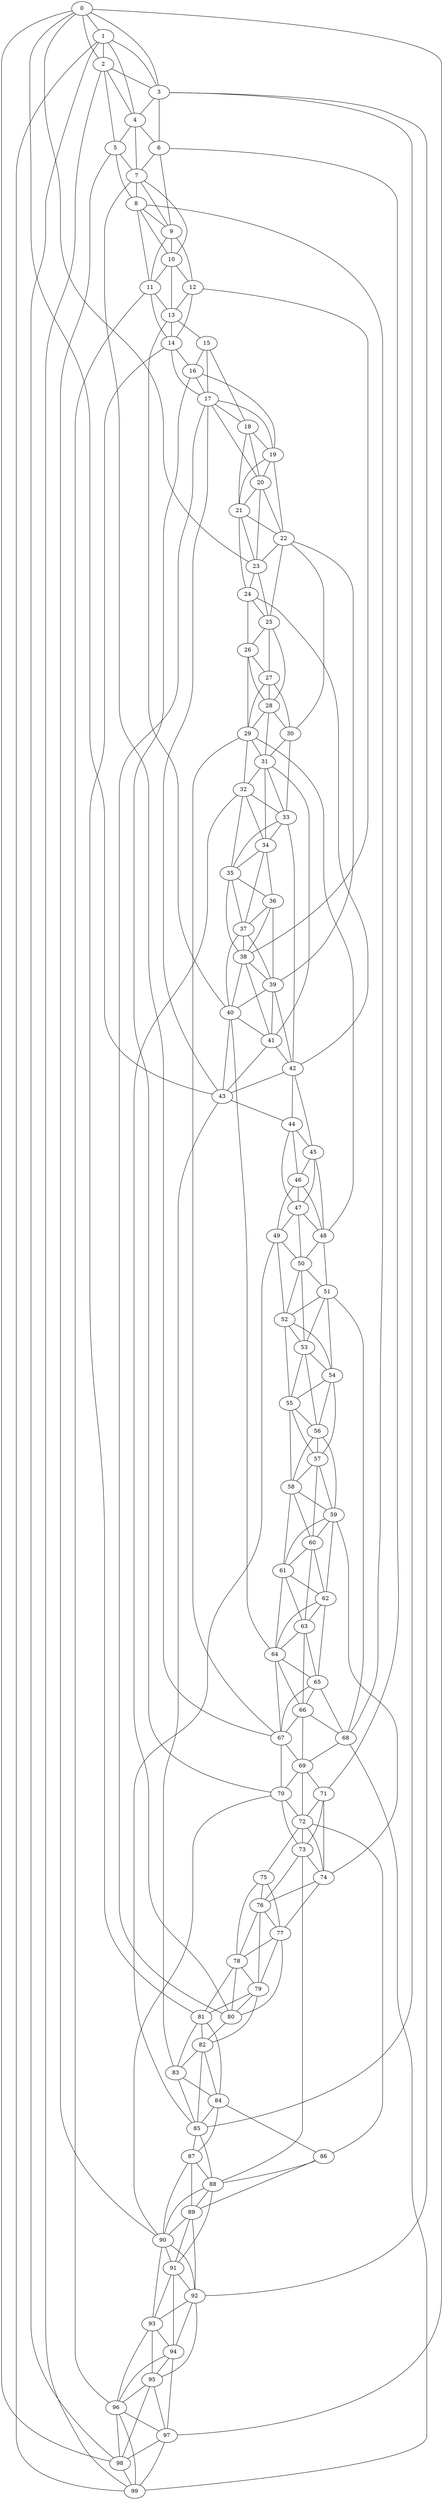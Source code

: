 strict graph "watts_strogatz_graph(100,6,0.1)" {
0;
1;
2;
3;
4;
5;
6;
7;
8;
9;
10;
11;
12;
13;
14;
15;
16;
17;
18;
19;
20;
21;
22;
23;
24;
25;
26;
27;
28;
29;
30;
31;
32;
33;
34;
35;
36;
37;
38;
39;
40;
41;
42;
43;
44;
45;
46;
47;
48;
49;
50;
51;
52;
53;
54;
55;
56;
57;
58;
59;
60;
61;
62;
63;
64;
65;
66;
67;
68;
69;
70;
71;
72;
73;
74;
75;
76;
77;
78;
79;
80;
81;
82;
83;
84;
85;
86;
87;
88;
89;
90;
91;
92;
93;
94;
95;
96;
97;
98;
99;
0 -- 1  [is_available=True, prob="1.0"];
0 -- 2  [is_available=True, prob="0.696410433086"];
0 -- 3  [is_available=True, prob="0.223011284257"];
0 -- 97  [is_available=True, prob="0.289595146927"];
0 -- 43  [is_available=True, prob="1.0"];
0 -- 98  [is_available=True, prob="0.313564375361"];
0 -- 23  [is_available=True, prob="0.485718793435"];
1 -- 2  [is_available=True, prob="0.593305813743"];
1 -- 99  [is_available=True, prob="1.0"];
1 -- 4  [is_available=True, prob="0.922018213059"];
1 -- 98  [is_available=True, prob="1.0"];
1 -- 3  [is_available=True, prob="0.855640070048"];
2 -- 3  [is_available=True, prob="0.521152554109"];
2 -- 4  [is_available=True, prob="0.98676785356"];
2 -- 5  [is_available=True, prob="0.821122776533"];
2 -- 99  [is_available=True, prob="1.0"];
3 -- 4  [is_available=True, prob="0.352124737458"];
3 -- 6  [is_available=True, prob="0.125192267915"];
3 -- 85  [is_available=True, prob="1.0"];
3 -- 92  [is_available=True, prob="0.699371971285"];
4 -- 5  [is_available=True, prob="1.0"];
4 -- 6  [is_available=True, prob="0.577515196373"];
4 -- 7  [is_available=True, prob="0.0453711548238"];
5 -- 7  [is_available=True, prob="0.0429925139309"];
5 -- 8  [is_available=True, prob="0.390472179033"];
5 -- 90  [is_available=True, prob="0.121281256692"];
6 -- 7  [is_available=True, prob="0.447398942793"];
6 -- 9  [is_available=True, prob="0.362906032352"];
6 -- 71  [is_available=True, prob="0.764402594363"];
7 -- 67  [is_available=True, prob="0.455160198942"];
7 -- 8  [is_available=True, prob="0.904126538165"];
7 -- 9  [is_available=True, prob="1.0"];
7 -- 10  [is_available=True, prob="1.0"];
8 -- 68  [is_available=True, prob="1.0"];
8 -- 9  [is_available=True, prob="1.0"];
8 -- 10  [is_available=True, prob="0.611744147609"];
8 -- 11  [is_available=True, prob="0.672128638741"];
9 -- 10  [is_available=True, prob="1.0"];
9 -- 11  [is_available=True, prob="1.0"];
9 -- 12  [is_available=True, prob="0.913175376404"];
10 -- 11  [is_available=True, prob="1.0"];
10 -- 12  [is_available=True, prob="0.195475685881"];
10 -- 13  [is_available=True, prob="0.478091815042"];
11 -- 96  [is_available=True, prob="1.0"];
11 -- 13  [is_available=True, prob="0.963665541518"];
11 -- 14  [is_available=True, prob="0.027849768807"];
12 -- 38  [is_available=True, prob="0.636196169615"];
12 -- 13  [is_available=True, prob="0.198216222991"];
12 -- 14  [is_available=True, prob="0.81750945283"];
13 -- 40  [is_available=True, prob="0.194276208607"];
13 -- 14  [is_available=True, prob="0.522792357679"];
13 -- 15  [is_available=True, prob="0.291121730931"];
14 -- 81  [is_available=True, prob="0.498441576297"];
14 -- 16  [is_available=True, prob="0.628923433012"];
14 -- 17  [is_available=True, prob="1.0"];
15 -- 16  [is_available=True, prob="0.976424904978"];
15 -- 17  [is_available=True, prob="0.399850350089"];
15 -- 18  [is_available=True, prob="1.0"];
16 -- 70  [is_available=True, prob="0.954761619791"];
16 -- 17  [is_available=True, prob="0.118687298786"];
16 -- 19  [is_available=True, prob="0.217475954342"];
17 -- 80  [is_available=True, prob="0.550741046579"];
17 -- 43  [is_available=True, prob="0.370621194258"];
17 -- 18  [is_available=True, prob="1.0"];
17 -- 19  [is_available=True, prob="0.879967966641"];
17 -- 20  [is_available=True, prob="1.0"];
18 -- 19  [is_available=True, prob="1.0"];
18 -- 20  [is_available=True, prob="0.979762745803"];
18 -- 21  [is_available=True, prob="0.714192091013"];
19 -- 20  [is_available=True, prob="0.0185480208465"];
19 -- 21  [is_available=True, prob="0.165921177964"];
19 -- 22  [is_available=True, prob="0.761907721604"];
20 -- 21  [is_available=True, prob="0.474389566793"];
20 -- 22  [is_available=True, prob="0.662993315791"];
20 -- 23  [is_available=True, prob="1.0"];
21 -- 22  [is_available=True, prob="0.79397131902"];
21 -- 23  [is_available=True, prob="0.000390127181862"];
21 -- 24  [is_available=True, prob="1.0"];
22 -- 39  [is_available=True, prob="0.28645563882"];
22 -- 23  [is_available=True, prob="0.329820130959"];
22 -- 25  [is_available=True, prob="0.531276312257"];
22 -- 30  [is_available=True, prob="0.169222857738"];
23 -- 24  [is_available=True, prob="0.109390665112"];
23 -- 25  [is_available=True, prob="0.790704568729"];
24 -- 42  [is_available=True, prob="0.933626383933"];
24 -- 25  [is_available=True, prob="0.54984763658"];
24 -- 26  [is_available=True, prob="0.814637289536"];
25 -- 26  [is_available=True, prob="0.667965373806"];
25 -- 27  [is_available=True, prob="0.159898242543"];
25 -- 28  [is_available=True, prob="1.0"];
26 -- 27  [is_available=True, prob="0.439442668887"];
26 -- 28  [is_available=True, prob="0.910648806299"];
26 -- 29  [is_available=True, prob="0.0290371636919"];
27 -- 28  [is_available=True, prob="0.733267473557"];
27 -- 29  [is_available=True, prob="1.0"];
27 -- 30  [is_available=True, prob="0.88117830891"];
28 -- 29  [is_available=True, prob="0.355797150082"];
28 -- 30  [is_available=True, prob="0.513660124701"];
28 -- 31  [is_available=True, prob="0.912238652678"];
29 -- 32  [is_available=True, prob="0.462423772974"];
29 -- 67  [is_available=True, prob="0.0660305610711"];
29 -- 48  [is_available=True, prob="0.786594966348"];
29 -- 31  [is_available=True, prob="0.534411468986"];
30 -- 33  [is_available=True, prob="0.961395012569"];
30 -- 31  [is_available=True, prob="0.296016253957"];
31 -- 32  [is_available=True, prob="0.929399911942"];
31 -- 33  [is_available=True, prob="0.47389576378"];
31 -- 34  [is_available=True, prob="0.081401682622"];
31 -- 41  [is_available=True, prob="0.0279958845184"];
32 -- 33  [is_available=True, prob="0.992111620041"];
32 -- 34  [is_available=True, prob="0.0844897122774"];
32 -- 35  [is_available=True, prob="1.0"];
32 -- 80  [is_available=True, prob="0.0357434019243"];
33 -- 34  [is_available=True, prob="0.830097531261"];
33 -- 35  [is_available=True, prob="1.0"];
33 -- 42  [is_available=True, prob="0.369239906169"];
34 -- 35  [is_available=True, prob="0.323486036353"];
34 -- 36  [is_available=True, prob="0.14630774808"];
34 -- 37  [is_available=True, prob="0.63849662221"];
35 -- 36  [is_available=True, prob="0.0617843007874"];
35 -- 37  [is_available=True, prob="0.240010842597"];
35 -- 38  [is_available=True, prob="0.789204118426"];
36 -- 37  [is_available=True, prob="0.473282978135"];
36 -- 38  [is_available=True, prob="0.615709184181"];
36 -- 39  [is_available=True, prob="1.0"];
37 -- 38  [is_available=True, prob="0.205895327947"];
37 -- 39  [is_available=True, prob="0.840998785591"];
37 -- 40  [is_available=True, prob="1.0"];
38 -- 39  [is_available=True, prob="1.0"];
38 -- 40  [is_available=True, prob="0.612509438647"];
38 -- 41  [is_available=True, prob="0.225408904205"];
39 -- 40  [is_available=True, prob="1.0"];
39 -- 41  [is_available=True, prob="0.925586994341"];
39 -- 42  [is_available=True, prob="1.0"];
40 -- 64  [is_available=True, prob="0.673806025185"];
40 -- 41  [is_available=True, prob="0.153291194751"];
40 -- 43  [is_available=True, prob="0.608100517942"];
41 -- 42  [is_available=True, prob="0.369175910238"];
41 -- 43  [is_available=True, prob="0.155227736438"];
42 -- 43  [is_available=True, prob="0.474993306798"];
42 -- 44  [is_available=True, prob="1.0"];
42 -- 45  [is_available=True, prob="0.405827134103"];
43 -- 44  [is_available=True, prob="1.0"];
43 -- 83  [is_available=True, prob="0.0311681160515"];
44 -- 45  [is_available=True, prob="1.0"];
44 -- 46  [is_available=True, prob="1.0"];
44 -- 47  [is_available=True, prob="0.358215669885"];
45 -- 46  [is_available=True, prob="0.186172548021"];
45 -- 47  [is_available=True, prob="0.659768788123"];
45 -- 48  [is_available=True, prob="0.2595842941"];
46 -- 47  [is_available=True, prob="0.583014624326"];
46 -- 48  [is_available=True, prob="0.96768242239"];
46 -- 49  [is_available=True, prob="0.0364231191392"];
47 -- 48  [is_available=True, prob="0.570489877252"];
47 -- 49  [is_available=True, prob="0.737985142962"];
47 -- 50  [is_available=True, prob="0.877274803492"];
48 -- 50  [is_available=True, prob="0.851883623342"];
48 -- 51  [is_available=True, prob="1.0"];
49 -- 50  [is_available=True, prob="0.797201046499"];
49 -- 52  [is_available=True, prob="0.435899167302"];
49 -- 85  [is_available=True, prob="0.776164894146"];
50 -- 51  [is_available=True, prob="0.991445445992"];
50 -- 52  [is_available=True, prob="0.94839180677"];
50 -- 53  [is_available=True, prob="1.0"];
51 -- 68  [is_available=True, prob="1.0"];
51 -- 52  [is_available=True, prob="0.0350270549567"];
51 -- 53  [is_available=True, prob="1.0"];
51 -- 54  [is_available=True, prob="0.235740327658"];
52 -- 53  [is_available=True, prob="0.771150600882"];
52 -- 54  [is_available=True, prob="0.755809303925"];
52 -- 55  [is_available=True, prob="0.257705594801"];
53 -- 54  [is_available=True, prob="0.0200901338223"];
53 -- 55  [is_available=True, prob="0.534298400558"];
53 -- 56  [is_available=True, prob="1.0"];
54 -- 55  [is_available=True, prob="0.256542694467"];
54 -- 56  [is_available=True, prob="1.0"];
54 -- 57  [is_available=True, prob="1.0"];
55 -- 56  [is_available=True, prob="0.613359576907"];
55 -- 57  [is_available=True, prob="0.574105904542"];
55 -- 58  [is_available=True, prob="0.781812693998"];
56 -- 57  [is_available=True, prob="1.0"];
56 -- 58  [is_available=True, prob="1.0"];
56 -- 59  [is_available=True, prob="1.0"];
57 -- 58  [is_available=True, prob="0.7205554854"];
57 -- 59  [is_available=True, prob="0.528845078843"];
57 -- 60  [is_available=True, prob="1.0"];
58 -- 59  [is_available=True, prob="0.360130592643"];
58 -- 60  [is_available=True, prob="0.378249064488"];
58 -- 61  [is_available=True, prob="0.0741874087541"];
59 -- 74  [is_available=True, prob="1.0"];
59 -- 60  [is_available=True, prob="0.613524133827"];
59 -- 61  [is_available=True, prob="0.625610331583"];
59 -- 62  [is_available=True, prob="0.627228650637"];
60 -- 61  [is_available=True, prob="0.427340966561"];
60 -- 62  [is_available=True, prob="1.0"];
60 -- 63  [is_available=True, prob="1.0"];
61 -- 64  [is_available=True, prob="1.0"];
61 -- 62  [is_available=True, prob="0.306948586008"];
61 -- 63  [is_available=True, prob="0.793331371273"];
62 -- 64  [is_available=True, prob="1.0"];
62 -- 65  [is_available=True, prob="0.448730751609"];
62 -- 63  [is_available=True, prob="0.767947077794"];
63 -- 64  [is_available=True, prob="1.0"];
63 -- 65  [is_available=True, prob="0.201037141765"];
63 -- 66  [is_available=True, prob="0.296964048026"];
64 -- 65  [is_available=True, prob="1.0"];
64 -- 66  [is_available=True, prob="1.0"];
64 -- 67  [is_available=True, prob="0.672544488437"];
65 -- 66  [is_available=True, prob="0.817312819632"];
65 -- 67  [is_available=True, prob="0.292246523654"];
65 -- 68  [is_available=True, prob="1.0"];
66 -- 67  [is_available=True, prob="0.0131562965688"];
66 -- 68  [is_available=True, prob="0.925525247727"];
66 -- 69  [is_available=True, prob="0.371110965513"];
67 -- 69  [is_available=True, prob="0.930340066942"];
67 -- 70  [is_available=True, prob="0.854791368107"];
68 -- 99  [is_available=True, prob="0.185102859487"];
68 -- 69  [is_available=True, prob="0.612851684272"];
69 -- 70  [is_available=True, prob="0.628396859831"];
69 -- 71  [is_available=True, prob="0.968914415436"];
69 -- 72  [is_available=True, prob="1.0"];
70 -- 72  [is_available=True, prob="0.997056415143"];
70 -- 73  [is_available=True, prob="0.124742661339"];
70 -- 90  [is_available=True, prob="0.402136327283"];
71 -- 72  [is_available=True, prob="0.47015412582"];
71 -- 73  [is_available=True, prob="0.13138076774"];
71 -- 74  [is_available=True, prob="0.0771157189363"];
72 -- 73  [is_available=True, prob="0.574136441993"];
72 -- 74  [is_available=True, prob="1.0"];
72 -- 75  [is_available=True, prob="0.0899200504571"];
72 -- 86  [is_available=True, prob="0.618918776635"];
73 -- 74  [is_available=True, prob="0.251258880717"];
73 -- 76  [is_available=True, prob="0.607512946343"];
73 -- 88  [is_available=True, prob="1.0"];
74 -- 76  [is_available=True, prob="0.785748454759"];
74 -- 77  [is_available=True, prob="0.411453092037"];
75 -- 76  [is_available=True, prob="0.20125828469"];
75 -- 77  [is_available=True, prob="0.247199727896"];
75 -- 78  [is_available=True, prob="0.576143307743"];
76 -- 77  [is_available=True, prob="0.58340775515"];
76 -- 78  [is_available=True, prob="0.69311345607"];
76 -- 79  [is_available=True, prob="0.536875481176"];
77 -- 78  [is_available=True, prob="0.572813085774"];
77 -- 79  [is_available=True, prob="0.610088822686"];
77 -- 80  [is_available=True, prob="1.0"];
78 -- 79  [is_available=True, prob="0.31015226046"];
78 -- 80  [is_available=True, prob="1.0"];
78 -- 81  [is_available=True, prob="1.0"];
79 -- 80  [is_available=True, prob="0.474702657733"];
79 -- 81  [is_available=True, prob="0.702228181206"];
79 -- 82  [is_available=True, prob="0.619754259871"];
80 -- 82  [is_available=True, prob="0.0448344973722"];
81 -- 82  [is_available=True, prob="0.818020789263"];
81 -- 83  [is_available=True, prob="0.29592340079"];
81 -- 84  [is_available=True, prob="0.286903147894"];
82 -- 83  [is_available=True, prob="0.666246411724"];
82 -- 84  [is_available=True, prob="0.124147650281"];
82 -- 85  [is_available=True, prob="1.0"];
83 -- 84  [is_available=True, prob="0.230995808765"];
83 -- 85  [is_available=True, prob="0.482866693705"];
84 -- 85  [is_available=True, prob="0.5368811011"];
84 -- 86  [is_available=True, prob="0.167322079985"];
84 -- 87  [is_available=True, prob="0.959176987466"];
85 -- 87  [is_available=True, prob="0.460843917257"];
85 -- 88  [is_available=True, prob="0.0741040907008"];
86 -- 88  [is_available=True, prob="1.0"];
86 -- 89  [is_available=True, prob="0.320487593086"];
87 -- 88  [is_available=True, prob="0.683101047615"];
87 -- 89  [is_available=True, prob="0.534294890212"];
87 -- 90  [is_available=True, prob="0.428041324432"];
88 -- 89  [is_available=True, prob="0.0235787762101"];
88 -- 90  [is_available=True, prob="0.0154003445039"];
88 -- 91  [is_available=True, prob="0.866227422878"];
89 -- 90  [is_available=True, prob="0.721083618354"];
89 -- 91  [is_available=True, prob="0.89552213825"];
89 -- 92  [is_available=True, prob="0.0455374931803"];
90 -- 91  [is_available=True, prob="0.715496953984"];
90 -- 92  [is_available=True, prob="0.567045314851"];
90 -- 93  [is_available=True, prob="0.321252352476"];
91 -- 92  [is_available=True, prob="0.862780000502"];
91 -- 93  [is_available=True, prob="0.79153670628"];
91 -- 94  [is_available=True, prob="0.643053627462"];
92 -- 93  [is_available=True, prob="1.0"];
92 -- 94  [is_available=True, prob="0.0559190843471"];
92 -- 95  [is_available=True, prob="1.0"];
93 -- 96  [is_available=True, prob="0.699795239719"];
93 -- 94  [is_available=True, prob="1.0"];
93 -- 95  [is_available=True, prob="0.345919876574"];
94 -- 96  [is_available=True, prob="0.680050746262"];
94 -- 97  [is_available=True, prob="0.6909592766"];
94 -- 95  [is_available=True, prob="1.0"];
95 -- 96  [is_available=True, prob="0.0505739849744"];
95 -- 97  [is_available=True, prob="1.0"];
95 -- 98  [is_available=True, prob="0.859528525291"];
96 -- 97  [is_available=True, prob="0.721222849992"];
96 -- 98  [is_available=True, prob="0.352638587308"];
96 -- 99  [is_available=True, prob="0.604501924009"];
97 -- 98  [is_available=True, prob="0.677237556459"];
97 -- 99  [is_available=True, prob="1.0"];
98 -- 99  [is_available=True, prob="0.525050640737"];
}
